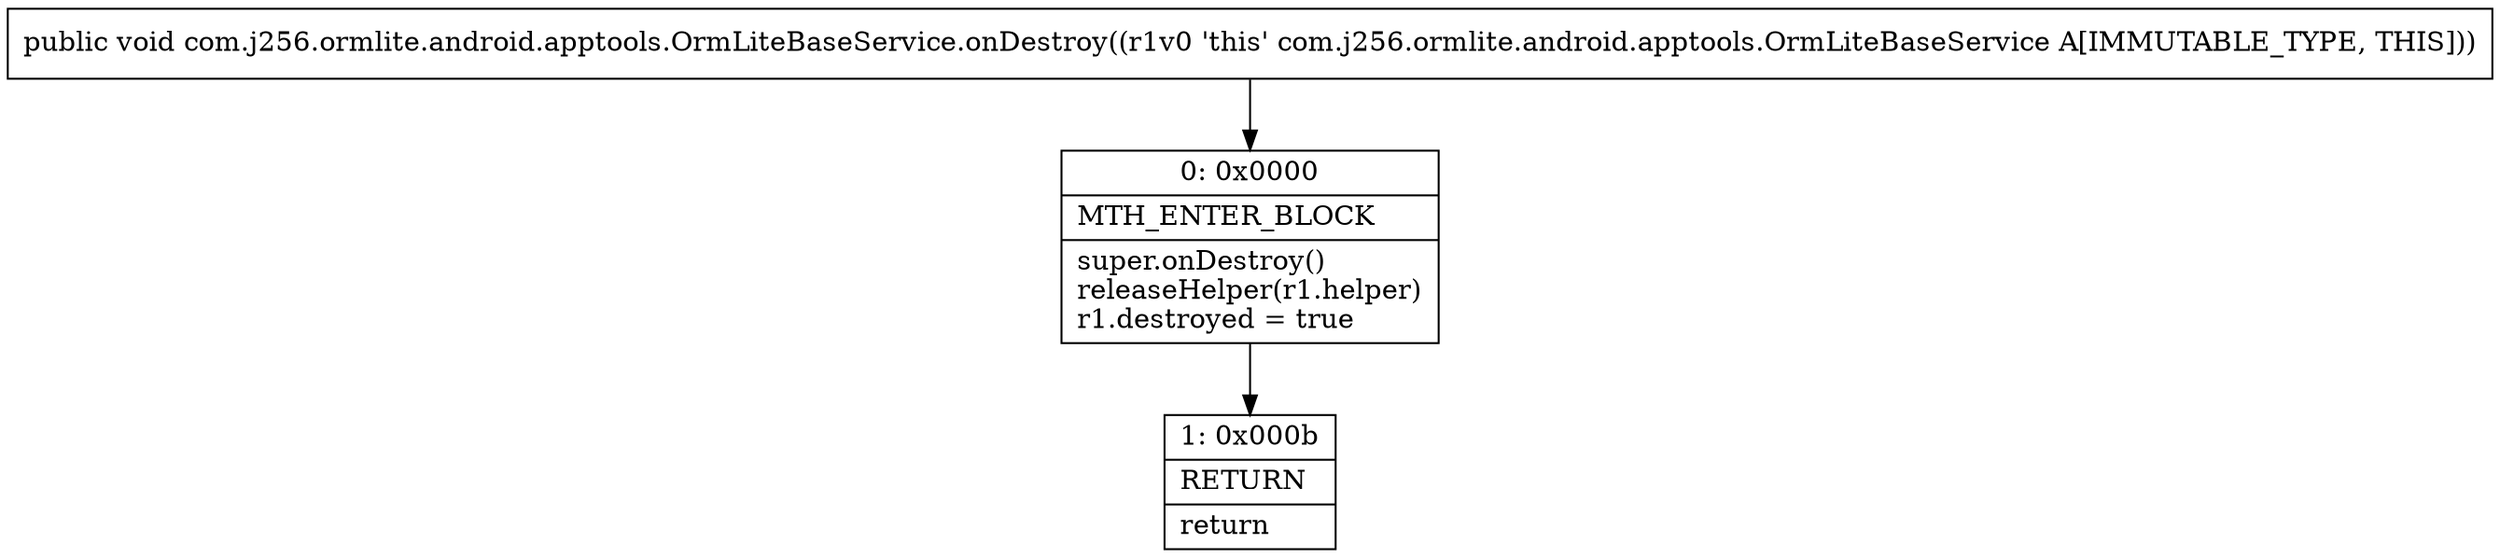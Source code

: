 digraph "CFG forcom.j256.ormlite.android.apptools.OrmLiteBaseService.onDestroy()V" {
Node_0 [shape=record,label="{0\:\ 0x0000|MTH_ENTER_BLOCK\l|super.onDestroy()\lreleaseHelper(r1.helper)\lr1.destroyed = true\l}"];
Node_1 [shape=record,label="{1\:\ 0x000b|RETURN\l|return\l}"];
MethodNode[shape=record,label="{public void com.j256.ormlite.android.apptools.OrmLiteBaseService.onDestroy((r1v0 'this' com.j256.ormlite.android.apptools.OrmLiteBaseService A[IMMUTABLE_TYPE, THIS])) }"];
MethodNode -> Node_0;
Node_0 -> Node_1;
}


